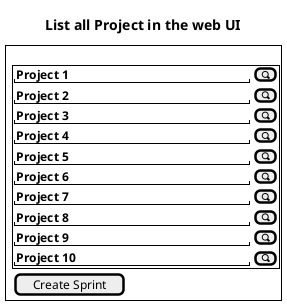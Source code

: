 @startuml
title List all Project in the web UI
salt
{+
.
{
.{+
"<b>Project 1                    "|[<&magnifying-glass>]
"<b>Project 2                    "|[<&magnifying-glass>]
"<b>Project 3                    "|[<&magnifying-glass>]
"<b>Project 4                    "|[<&magnifying-glass>]
"<b>Project 5                    "|[<&magnifying-glass>]
"<b>Project 6                    "|[<&magnifying-glass>]
"<b>Project 7                    "|[<&magnifying-glass>]
"<b>Project 8                    "|[<&magnifying-glass>]
"<b>Project 9                    "|[<&magnifying-glass>]
"<b>Project 10                   "|[<&magnifying-glass>]
}
.{[Create Sprint]}

}
}
@enduml
